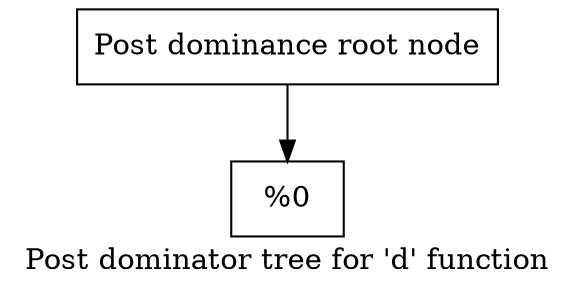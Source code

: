 digraph "Post dominator tree for 'd' function" {
	label="Post dominator tree for 'd' function";

	Node0x21e2360 [shape=record,label="{Post dominance root node}"];
	Node0x21e2360 -> Node0x21e2320;
	Node0x21e2320 [shape=record,label="{%0}"];
}
